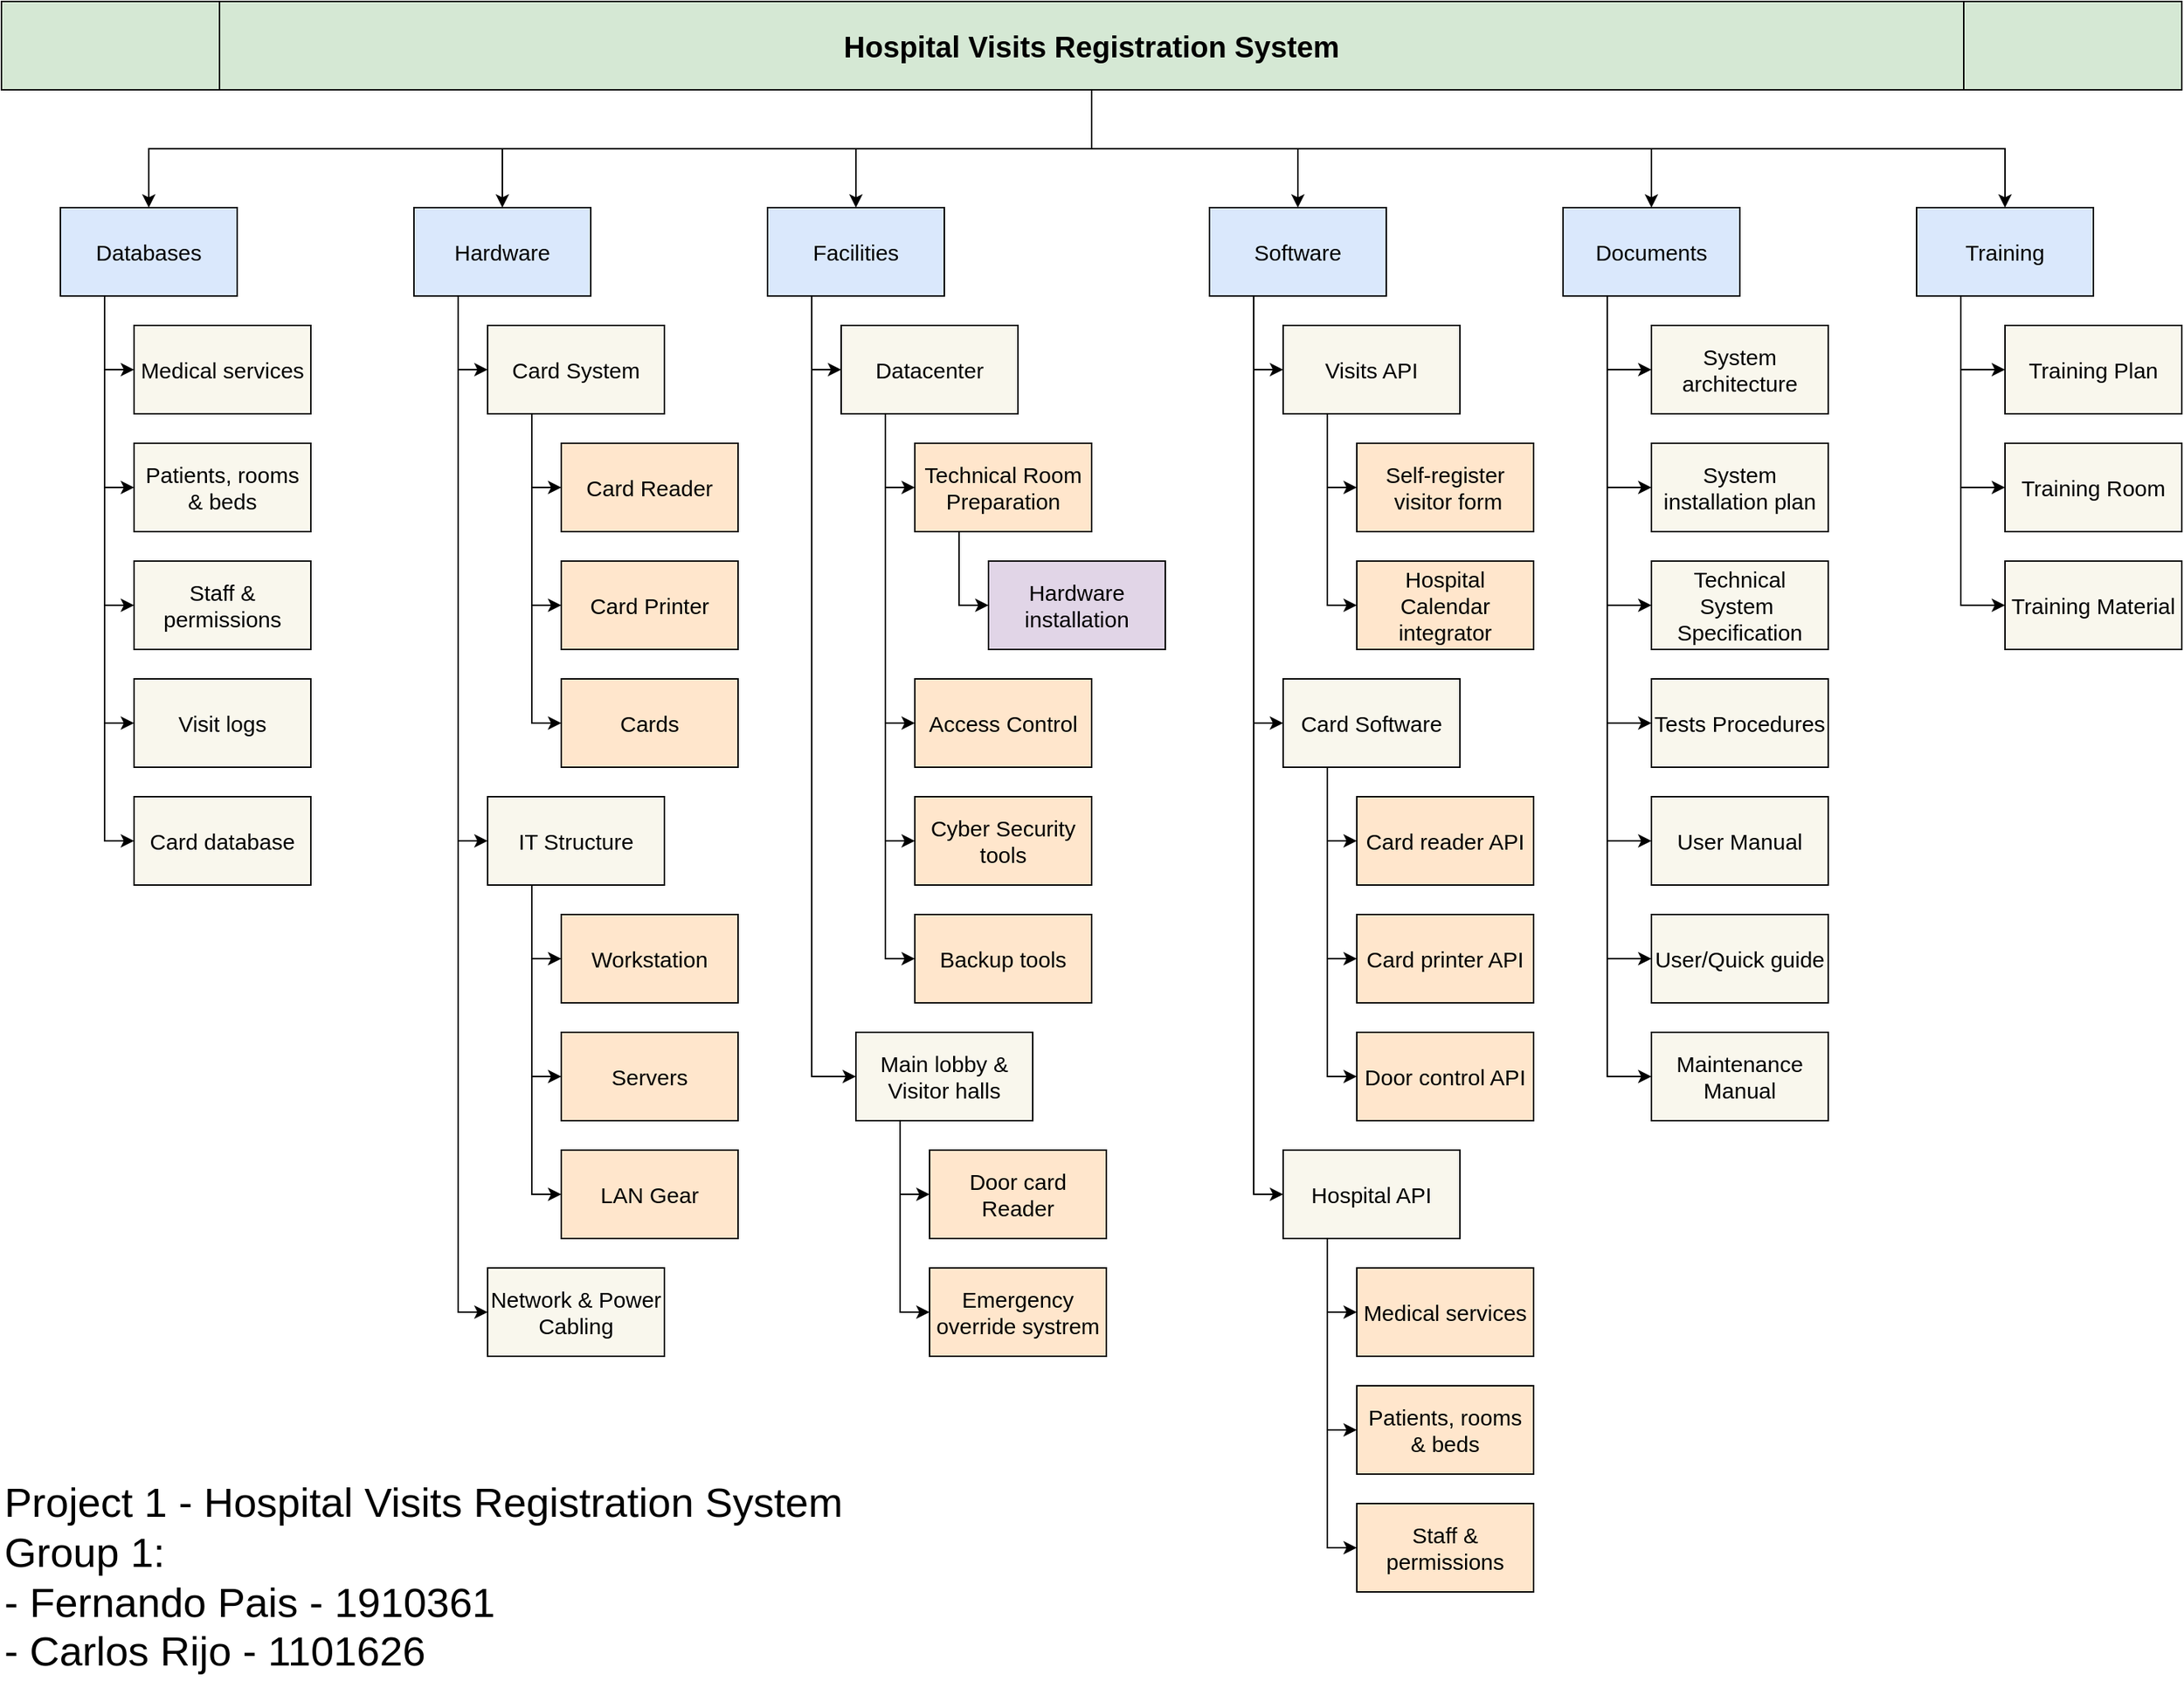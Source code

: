 <mxfile version="21.1.4" type="device">
  <diagram name="Página-1" id="KYIheEoC8tRnuUl6H3Pk">
    <mxGraphModel dx="2195" dy="1069" grid="1" gridSize="10" guides="1" tooltips="1" connect="1" arrows="1" fold="1" page="1" pageScale="1" pageWidth="1654" pageHeight="1169" math="0" shadow="0">
      <root>
        <mxCell id="0" />
        <mxCell id="1" parent="0" />
        <mxCell id="t5-hV-VTmuxuqYwfx8Ca-10" style="edgeStyle=orthogonalEdgeStyle;rounded=0;orthogonalLoop=1;jettySize=auto;html=1;exitX=0.5;exitY=1;exitDx=0;exitDy=0;strokeColor=#000000;" edge="1" parent="1" source="t5-hV-VTmuxuqYwfx8Ca-1" target="t5-hV-VTmuxuqYwfx8Ca-2">
          <mxGeometry relative="1" as="geometry" />
        </mxCell>
        <mxCell id="t5-hV-VTmuxuqYwfx8Ca-11" style="edgeStyle=orthogonalEdgeStyle;rounded=0;orthogonalLoop=1;jettySize=auto;html=1;exitX=0.5;exitY=1;exitDx=0;exitDy=0;entryX=0.5;entryY=0;entryDx=0;entryDy=0;strokeColor=#000000;" edge="1" parent="1" source="t5-hV-VTmuxuqYwfx8Ca-1" target="t5-hV-VTmuxuqYwfx8Ca-3">
          <mxGeometry relative="1" as="geometry" />
        </mxCell>
        <mxCell id="t5-hV-VTmuxuqYwfx8Ca-12" style="edgeStyle=orthogonalEdgeStyle;rounded=0;orthogonalLoop=1;jettySize=auto;html=1;exitX=0.5;exitY=1;exitDx=0;exitDy=0;entryX=0.5;entryY=0;entryDx=0;entryDy=0;strokeColor=#000000;" edge="1" parent="1" source="t5-hV-VTmuxuqYwfx8Ca-1" target="t5-hV-VTmuxuqYwfx8Ca-4">
          <mxGeometry relative="1" as="geometry" />
        </mxCell>
        <mxCell id="t5-hV-VTmuxuqYwfx8Ca-13" style="edgeStyle=orthogonalEdgeStyle;rounded=0;orthogonalLoop=1;jettySize=auto;html=1;exitX=0.5;exitY=1;exitDx=0;exitDy=0;entryX=0.5;entryY=0;entryDx=0;entryDy=0;strokeColor=#000000;" edge="1" parent="1" source="t5-hV-VTmuxuqYwfx8Ca-1" target="t5-hV-VTmuxuqYwfx8Ca-5">
          <mxGeometry relative="1" as="geometry" />
        </mxCell>
        <mxCell id="t5-hV-VTmuxuqYwfx8Ca-14" style="edgeStyle=orthogonalEdgeStyle;rounded=0;orthogonalLoop=1;jettySize=auto;html=1;exitX=0.5;exitY=1;exitDx=0;exitDy=0;entryX=0.5;entryY=0;entryDx=0;entryDy=0;strokeColor=#000000;" edge="1" parent="1" source="t5-hV-VTmuxuqYwfx8Ca-1" target="t5-hV-VTmuxuqYwfx8Ca-6">
          <mxGeometry relative="1" as="geometry" />
        </mxCell>
        <mxCell id="t5-hV-VTmuxuqYwfx8Ca-107" style="edgeStyle=orthogonalEdgeStyle;rounded=0;orthogonalLoop=1;jettySize=auto;html=1;exitX=0.5;exitY=1;exitDx=0;exitDy=0;entryX=0.5;entryY=0;entryDx=0;entryDy=0;strokeColor=#000000;" edge="1" parent="1" source="t5-hV-VTmuxuqYwfx8Ca-1" target="t5-hV-VTmuxuqYwfx8Ca-98">
          <mxGeometry relative="1" as="geometry" />
        </mxCell>
        <mxCell id="t5-hV-VTmuxuqYwfx8Ca-1" value="Hospital Visits Registration System" style="shape=process;whiteSpace=wrap;html=1;backgroundOutline=1;fontSize=20;fillColor=#d5e8d4;strokeColor=#000000;fontStyle=1" vertex="1" parent="1">
          <mxGeometry y="20" width="1480" height="60" as="geometry" />
        </mxCell>
        <mxCell id="t5-hV-VTmuxuqYwfx8Ca-20" value="" style="edgeStyle=orthogonalEdgeStyle;rounded=0;orthogonalLoop=1;jettySize=auto;html=1;entryX=0;entryY=0.5;entryDx=0;entryDy=0;exitX=0.25;exitY=1;exitDx=0;exitDy=0;strokeColor=#000000;fontSize=15;" edge="1" parent="1" source="t5-hV-VTmuxuqYwfx8Ca-2" target="t5-hV-VTmuxuqYwfx8Ca-19">
          <mxGeometry relative="1" as="geometry" />
        </mxCell>
        <mxCell id="t5-hV-VTmuxuqYwfx8Ca-22" style="edgeStyle=orthogonalEdgeStyle;rounded=0;orthogonalLoop=1;jettySize=auto;html=1;exitX=0.25;exitY=1;exitDx=0;exitDy=0;entryX=0;entryY=0.5;entryDx=0;entryDy=0;strokeColor=#000000;fontSize=15;" edge="1" parent="1" source="t5-hV-VTmuxuqYwfx8Ca-2" target="t5-hV-VTmuxuqYwfx8Ca-21">
          <mxGeometry relative="1" as="geometry" />
        </mxCell>
        <mxCell id="t5-hV-VTmuxuqYwfx8Ca-51" style="edgeStyle=orthogonalEdgeStyle;rounded=0;orthogonalLoop=1;jettySize=auto;html=1;exitX=0.25;exitY=1;exitDx=0;exitDy=0;entryX=0;entryY=0.5;entryDx=0;entryDy=0;strokeColor=#000000;fontSize=15;" edge="1" parent="1" source="t5-hV-VTmuxuqYwfx8Ca-2" target="t5-hV-VTmuxuqYwfx8Ca-49">
          <mxGeometry relative="1" as="geometry" />
        </mxCell>
        <mxCell id="t5-hV-VTmuxuqYwfx8Ca-52" style="edgeStyle=orthogonalEdgeStyle;rounded=0;orthogonalLoop=1;jettySize=auto;html=1;exitX=0.25;exitY=1;exitDx=0;exitDy=0;entryX=0;entryY=0.5;entryDx=0;entryDy=0;strokeColor=#000000;fontSize=15;" edge="1" parent="1" source="t5-hV-VTmuxuqYwfx8Ca-2" target="t5-hV-VTmuxuqYwfx8Ca-50">
          <mxGeometry relative="1" as="geometry" />
        </mxCell>
        <mxCell id="t5-hV-VTmuxuqYwfx8Ca-58" style="edgeStyle=orthogonalEdgeStyle;rounded=0;orthogonalLoop=1;jettySize=auto;html=1;exitX=0.25;exitY=1;exitDx=0;exitDy=0;entryX=0;entryY=0.5;entryDx=0;entryDy=0;strokeColor=#000000;fontSize=15;" edge="1" parent="1" source="t5-hV-VTmuxuqYwfx8Ca-2" target="t5-hV-VTmuxuqYwfx8Ca-57">
          <mxGeometry relative="1" as="geometry" />
        </mxCell>
        <mxCell id="t5-hV-VTmuxuqYwfx8Ca-2" value="Databases" style="rounded=0;whiteSpace=wrap;html=1;fillColor=#dae8fc;strokeColor=#000000;fontSize=15;" vertex="1" parent="1">
          <mxGeometry x="40" y="160" width="120" height="60" as="geometry" />
        </mxCell>
        <mxCell id="t5-hV-VTmuxuqYwfx8Ca-29" style="edgeStyle=orthogonalEdgeStyle;rounded=0;orthogonalLoop=1;jettySize=auto;html=1;exitX=0.25;exitY=1;exitDx=0;exitDy=0;entryX=0;entryY=0.5;entryDx=0;entryDy=0;strokeColor=#000000;fontSize=15;" edge="1" parent="1" source="t5-hV-VTmuxuqYwfx8Ca-3" target="t5-hV-VTmuxuqYwfx8Ca-26">
          <mxGeometry relative="1" as="geometry" />
        </mxCell>
        <mxCell id="t5-hV-VTmuxuqYwfx8Ca-30" style="edgeStyle=orthogonalEdgeStyle;rounded=0;orthogonalLoop=1;jettySize=auto;html=1;exitX=0.25;exitY=1;exitDx=0;exitDy=0;entryX=0;entryY=0.5;entryDx=0;entryDy=0;strokeColor=#000000;fontSize=15;" edge="1" parent="1" source="t5-hV-VTmuxuqYwfx8Ca-3" target="t5-hV-VTmuxuqYwfx8Ca-27">
          <mxGeometry relative="1" as="geometry" />
        </mxCell>
        <mxCell id="t5-hV-VTmuxuqYwfx8Ca-45" style="edgeStyle=orthogonalEdgeStyle;rounded=0;orthogonalLoop=1;jettySize=auto;html=1;exitX=0.25;exitY=1;exitDx=0;exitDy=0;entryX=0;entryY=0.5;entryDx=0;entryDy=0;strokeColor=#000000;fontSize=15;" edge="1" parent="1" source="t5-hV-VTmuxuqYwfx8Ca-3" target="t5-hV-VTmuxuqYwfx8Ca-44">
          <mxGeometry relative="1" as="geometry" />
        </mxCell>
        <mxCell id="t5-hV-VTmuxuqYwfx8Ca-3" value="Hardware" style="rounded=0;whiteSpace=wrap;html=1;fillColor=#dae8fc;strokeColor=#000000;fontSize=15;" vertex="1" parent="1">
          <mxGeometry x="280" y="160" width="120" height="60" as="geometry" />
        </mxCell>
        <mxCell id="t5-hV-VTmuxuqYwfx8Ca-112" style="edgeStyle=orthogonalEdgeStyle;rounded=0;orthogonalLoop=1;jettySize=auto;html=1;exitX=0.25;exitY=1;exitDx=0;exitDy=0;entryX=0;entryY=0.5;entryDx=0;entryDy=0;strokeColor=#000000;fontSize=15;" edge="1" parent="1" source="t5-hV-VTmuxuqYwfx8Ca-4" target="t5-hV-VTmuxuqYwfx8Ca-108">
          <mxGeometry relative="1" as="geometry" />
        </mxCell>
        <mxCell id="t5-hV-VTmuxuqYwfx8Ca-4" value="Software" style="rounded=0;whiteSpace=wrap;html=1;fillColor=#dae8fc;strokeColor=#000000;fontSize=15;" vertex="1" parent="1">
          <mxGeometry x="820" y="160" width="120" height="60" as="geometry" />
        </mxCell>
        <mxCell id="t5-hV-VTmuxuqYwfx8Ca-63" style="edgeStyle=orthogonalEdgeStyle;rounded=0;orthogonalLoop=1;jettySize=auto;html=1;exitX=0.25;exitY=1;exitDx=0;exitDy=0;entryX=0;entryY=0.5;entryDx=0;entryDy=0;strokeColor=#000000;fontSize=15;" edge="1" parent="1" source="t5-hV-VTmuxuqYwfx8Ca-5" target="t5-hV-VTmuxuqYwfx8Ca-61">
          <mxGeometry relative="1" as="geometry" />
        </mxCell>
        <mxCell id="t5-hV-VTmuxuqYwfx8Ca-67" style="edgeStyle=orthogonalEdgeStyle;rounded=0;orthogonalLoop=1;jettySize=auto;html=1;exitX=0.25;exitY=1;exitDx=0;exitDy=0;entryX=0;entryY=0.5;entryDx=0;entryDy=0;strokeColor=#000000;fontSize=15;" edge="1" parent="1" source="t5-hV-VTmuxuqYwfx8Ca-5" target="t5-hV-VTmuxuqYwfx8Ca-66">
          <mxGeometry relative="1" as="geometry" />
        </mxCell>
        <mxCell id="t5-hV-VTmuxuqYwfx8Ca-71" style="edgeStyle=orthogonalEdgeStyle;rounded=0;orthogonalLoop=1;jettySize=auto;html=1;exitX=0.25;exitY=1;exitDx=0;exitDy=0;entryX=0;entryY=0.5;entryDx=0;entryDy=0;strokeColor=#000000;fontSize=15;" edge="1" parent="1" source="t5-hV-VTmuxuqYwfx8Ca-5" target="t5-hV-VTmuxuqYwfx8Ca-68">
          <mxGeometry relative="1" as="geometry" />
        </mxCell>
        <mxCell id="t5-hV-VTmuxuqYwfx8Ca-72" style="edgeStyle=orthogonalEdgeStyle;rounded=0;orthogonalLoop=1;jettySize=auto;html=1;exitX=0.25;exitY=1;exitDx=0;exitDy=0;entryX=0;entryY=0.5;entryDx=0;entryDy=0;strokeColor=#000000;fontSize=15;" edge="1" parent="1" source="t5-hV-VTmuxuqYwfx8Ca-5" target="t5-hV-VTmuxuqYwfx8Ca-69">
          <mxGeometry relative="1" as="geometry" />
        </mxCell>
        <mxCell id="t5-hV-VTmuxuqYwfx8Ca-73" style="edgeStyle=orthogonalEdgeStyle;rounded=0;orthogonalLoop=1;jettySize=auto;html=1;exitX=0.25;exitY=1;exitDx=0;exitDy=0;entryX=0;entryY=0.5;entryDx=0;entryDy=0;strokeColor=#000000;fontSize=15;" edge="1" parent="1" source="t5-hV-VTmuxuqYwfx8Ca-5" target="t5-hV-VTmuxuqYwfx8Ca-70">
          <mxGeometry relative="1" as="geometry" />
        </mxCell>
        <mxCell id="t5-hV-VTmuxuqYwfx8Ca-76" style="edgeStyle=orthogonalEdgeStyle;rounded=0;orthogonalLoop=1;jettySize=auto;html=1;exitX=0.25;exitY=1;exitDx=0;exitDy=0;entryX=0;entryY=0.5;entryDx=0;entryDy=0;strokeColor=#000000;fontSize=15;" edge="1" parent="1" source="t5-hV-VTmuxuqYwfx8Ca-5" target="t5-hV-VTmuxuqYwfx8Ca-74">
          <mxGeometry relative="1" as="geometry" />
        </mxCell>
        <mxCell id="t5-hV-VTmuxuqYwfx8Ca-86" style="edgeStyle=orthogonalEdgeStyle;rounded=0;orthogonalLoop=1;jettySize=auto;html=1;exitX=0.25;exitY=1;exitDx=0;exitDy=0;entryX=0;entryY=0.5;entryDx=0;entryDy=0;strokeColor=#000000;fontSize=15;" edge="1" parent="1" source="t5-hV-VTmuxuqYwfx8Ca-5" target="t5-hV-VTmuxuqYwfx8Ca-85">
          <mxGeometry relative="1" as="geometry" />
        </mxCell>
        <mxCell id="t5-hV-VTmuxuqYwfx8Ca-5" value="Documents" style="rounded=0;whiteSpace=wrap;html=1;fillColor=#dae8fc;strokeColor=#000000;fontSize=15;" vertex="1" parent="1">
          <mxGeometry x="1060" y="160" width="120" height="60" as="geometry" />
        </mxCell>
        <mxCell id="t5-hV-VTmuxuqYwfx8Ca-83" style="edgeStyle=orthogonalEdgeStyle;rounded=0;orthogonalLoop=1;jettySize=auto;html=1;exitX=0.25;exitY=1;exitDx=0;exitDy=0;entryX=0;entryY=0.5;entryDx=0;entryDy=0;strokeColor=#000000;fontSize=15;" edge="1" parent="1" source="t5-hV-VTmuxuqYwfx8Ca-6" target="t5-hV-VTmuxuqYwfx8Ca-77">
          <mxGeometry relative="1" as="geometry" />
        </mxCell>
        <mxCell id="t5-hV-VTmuxuqYwfx8Ca-117" style="edgeStyle=orthogonalEdgeStyle;rounded=0;orthogonalLoop=1;jettySize=auto;html=1;exitX=0.25;exitY=1;exitDx=0;exitDy=0;entryX=0;entryY=0.5;entryDx=0;entryDy=0;strokeColor=#000000;fontSize=15;" edge="1" parent="1" source="t5-hV-VTmuxuqYwfx8Ca-6" target="t5-hV-VTmuxuqYwfx8Ca-116">
          <mxGeometry relative="1" as="geometry" />
        </mxCell>
        <mxCell id="t5-hV-VTmuxuqYwfx8Ca-119" style="edgeStyle=orthogonalEdgeStyle;rounded=0;orthogonalLoop=1;jettySize=auto;html=1;exitX=0.25;exitY=1;exitDx=0;exitDy=0;entryX=0;entryY=0.5;entryDx=0;entryDy=0;strokeColor=#000000;fontSize=15;" edge="1" parent="1" source="t5-hV-VTmuxuqYwfx8Ca-6" target="t5-hV-VTmuxuqYwfx8Ca-118">
          <mxGeometry relative="1" as="geometry" />
        </mxCell>
        <mxCell id="t5-hV-VTmuxuqYwfx8Ca-6" value="Training" style="rounded=0;whiteSpace=wrap;html=1;fillColor=#dae8fc;strokeColor=#000000;fontSize=15;" vertex="1" parent="1">
          <mxGeometry x="1300" y="160" width="120" height="60" as="geometry" />
        </mxCell>
        <mxCell id="t5-hV-VTmuxuqYwfx8Ca-19" value="Medical services" style="whiteSpace=wrap;html=1;rounded=0;fillColor=#f9f7ed;strokeColor=#000000;fontSize=15;" vertex="1" parent="1">
          <mxGeometry x="90" y="240" width="120" height="60" as="geometry" />
        </mxCell>
        <mxCell id="t5-hV-VTmuxuqYwfx8Ca-21" value="Patients, rooms &amp;amp; beds" style="whiteSpace=wrap;html=1;rounded=0;fillColor=#f9f7ed;strokeColor=#000000;fontSize=15;" vertex="1" parent="1">
          <mxGeometry x="90" y="320" width="120" height="60" as="geometry" />
        </mxCell>
        <mxCell id="t5-hV-VTmuxuqYwfx8Ca-25" value="" style="edgeStyle=orthogonalEdgeStyle;rounded=0;orthogonalLoop=1;jettySize=auto;html=1;entryX=0;entryY=0.5;entryDx=0;entryDy=0;exitX=0.25;exitY=1;exitDx=0;exitDy=0;strokeColor=#000000;fontSize=15;" edge="1" parent="1" source="t5-hV-VTmuxuqYwfx8Ca-26" target="t5-hV-VTmuxuqYwfx8Ca-28">
          <mxGeometry relative="1" as="geometry">
            <mxPoint x="380" y="350" as="targetPoint" />
          </mxGeometry>
        </mxCell>
        <mxCell id="t5-hV-VTmuxuqYwfx8Ca-38" style="edgeStyle=orthogonalEdgeStyle;rounded=0;orthogonalLoop=1;jettySize=auto;html=1;exitX=0.25;exitY=1;exitDx=0;exitDy=0;entryX=0;entryY=0.5;entryDx=0;entryDy=0;strokeColor=#000000;fontSize=15;" edge="1" parent="1" source="t5-hV-VTmuxuqYwfx8Ca-26" target="t5-hV-VTmuxuqYwfx8Ca-37">
          <mxGeometry relative="1" as="geometry" />
        </mxCell>
        <mxCell id="t5-hV-VTmuxuqYwfx8Ca-40" style="edgeStyle=orthogonalEdgeStyle;rounded=0;orthogonalLoop=1;jettySize=auto;html=1;exitX=0.25;exitY=1;exitDx=0;exitDy=0;entryX=0;entryY=0.5;entryDx=0;entryDy=0;strokeColor=#000000;fontSize=15;" edge="1" parent="1" source="t5-hV-VTmuxuqYwfx8Ca-26" target="t5-hV-VTmuxuqYwfx8Ca-39">
          <mxGeometry relative="1" as="geometry" />
        </mxCell>
        <mxCell id="t5-hV-VTmuxuqYwfx8Ca-26" value="Card System" style="whiteSpace=wrap;html=1;rounded=0;fillColor=#f9f7ed;strokeColor=#000000;fontSize=15;" vertex="1" parent="1">
          <mxGeometry x="330" y="240" width="120" height="60" as="geometry" />
        </mxCell>
        <mxCell id="t5-hV-VTmuxuqYwfx8Ca-46" style="edgeStyle=orthogonalEdgeStyle;rounded=0;orthogonalLoop=1;jettySize=auto;html=1;exitX=0.25;exitY=1;exitDx=0;exitDy=0;entryX=0;entryY=0.5;entryDx=0;entryDy=0;strokeColor=#000000;fontSize=15;" edge="1" parent="1" source="t5-hV-VTmuxuqYwfx8Ca-27" target="t5-hV-VTmuxuqYwfx8Ca-41">
          <mxGeometry relative="1" as="geometry" />
        </mxCell>
        <mxCell id="t5-hV-VTmuxuqYwfx8Ca-47" style="edgeStyle=orthogonalEdgeStyle;rounded=0;orthogonalLoop=1;jettySize=auto;html=1;exitX=0.25;exitY=1;exitDx=0;exitDy=0;entryX=0;entryY=0.5;entryDx=0;entryDy=0;strokeColor=#000000;fontSize=15;" edge="1" parent="1" source="t5-hV-VTmuxuqYwfx8Ca-27" target="t5-hV-VTmuxuqYwfx8Ca-42">
          <mxGeometry relative="1" as="geometry" />
        </mxCell>
        <mxCell id="t5-hV-VTmuxuqYwfx8Ca-48" style="edgeStyle=orthogonalEdgeStyle;rounded=0;orthogonalLoop=1;jettySize=auto;html=1;exitX=0.25;exitY=1;exitDx=0;exitDy=0;entryX=0;entryY=0.5;entryDx=0;entryDy=0;strokeColor=#000000;fontSize=15;" edge="1" parent="1" source="t5-hV-VTmuxuqYwfx8Ca-27" target="t5-hV-VTmuxuqYwfx8Ca-43">
          <mxGeometry relative="1" as="geometry" />
        </mxCell>
        <mxCell id="t5-hV-VTmuxuqYwfx8Ca-27" value="IT Structure" style="whiteSpace=wrap;html=1;rounded=0;fillColor=#f9f7ed;strokeColor=#000000;fontSize=15;" vertex="1" parent="1">
          <mxGeometry x="330" y="560" width="120" height="60" as="geometry" />
        </mxCell>
        <mxCell id="t5-hV-VTmuxuqYwfx8Ca-28" value="Card Reader" style="whiteSpace=wrap;html=1;rounded=0;fillColor=#ffe6cc;strokeColor=#000000;fontSize=15;" vertex="1" parent="1">
          <mxGeometry x="380" y="320" width="120" height="60" as="geometry" />
        </mxCell>
        <mxCell id="t5-hV-VTmuxuqYwfx8Ca-31" style="edgeStyle=orthogonalEdgeStyle;rounded=0;orthogonalLoop=1;jettySize=auto;html=1;exitX=0.25;exitY=1;exitDx=0;exitDy=0;entryX=0;entryY=0.5;entryDx=0;entryDy=0;strokeColor=#000000;fontSize=15;" edge="1" parent="1" target="t5-hV-VTmuxuqYwfx8Ca-34" source="t5-hV-VTmuxuqYwfx8Ca-4">
          <mxGeometry relative="1" as="geometry">
            <mxPoint x="860" y="220" as="sourcePoint" />
          </mxGeometry>
        </mxCell>
        <mxCell id="t5-hV-VTmuxuqYwfx8Ca-32" style="edgeStyle=orthogonalEdgeStyle;rounded=0;orthogonalLoop=1;jettySize=auto;html=1;exitX=0.25;exitY=1;exitDx=0;exitDy=0;entryX=0;entryY=0.5;entryDx=0;entryDy=0;strokeColor=#000000;fontSize=15;" edge="1" parent="1" target="t5-hV-VTmuxuqYwfx8Ca-35" source="t5-hV-VTmuxuqYwfx8Ca-4">
          <mxGeometry relative="1" as="geometry">
            <mxPoint x="860" y="220" as="sourcePoint" />
          </mxGeometry>
        </mxCell>
        <mxCell id="t5-hV-VTmuxuqYwfx8Ca-33" value="" style="edgeStyle=orthogonalEdgeStyle;rounded=0;orthogonalLoop=1;jettySize=auto;html=1;entryX=0;entryY=0.5;entryDx=0;entryDy=0;exitX=0.25;exitY=1;exitDx=0;exitDy=0;strokeColor=#000000;fontSize=15;" edge="1" parent="1" source="t5-hV-VTmuxuqYwfx8Ca-34" target="t5-hV-VTmuxuqYwfx8Ca-36">
          <mxGeometry relative="1" as="geometry" />
        </mxCell>
        <mxCell id="t5-hV-VTmuxuqYwfx8Ca-88" style="edgeStyle=orthogonalEdgeStyle;rounded=0;orthogonalLoop=1;jettySize=auto;html=1;exitX=0.25;exitY=1;exitDx=0;exitDy=0;entryX=0;entryY=0.5;entryDx=0;entryDy=0;strokeColor=#000000;fontSize=15;" edge="1" parent="1" source="t5-hV-VTmuxuqYwfx8Ca-34" target="t5-hV-VTmuxuqYwfx8Ca-87">
          <mxGeometry relative="1" as="geometry" />
        </mxCell>
        <mxCell id="t5-hV-VTmuxuqYwfx8Ca-34" value="Visits API" style="whiteSpace=wrap;html=1;rounded=0;fillColor=#f9f7ed;strokeColor=#000000;fontSize=15;" vertex="1" parent="1">
          <mxGeometry x="870" y="240" width="120" height="60" as="geometry" />
        </mxCell>
        <mxCell id="t5-hV-VTmuxuqYwfx8Ca-55" style="edgeStyle=orthogonalEdgeStyle;rounded=0;orthogonalLoop=1;jettySize=auto;html=1;exitX=0.25;exitY=1;exitDx=0;exitDy=0;entryX=0;entryY=0.5;entryDx=0;entryDy=0;strokeColor=#000000;fontSize=15;" edge="1" parent="1" source="t5-hV-VTmuxuqYwfx8Ca-35" target="t5-hV-VTmuxuqYwfx8Ca-53">
          <mxGeometry relative="1" as="geometry" />
        </mxCell>
        <mxCell id="t5-hV-VTmuxuqYwfx8Ca-56" style="edgeStyle=orthogonalEdgeStyle;rounded=0;orthogonalLoop=1;jettySize=auto;html=1;exitX=0.25;exitY=1;exitDx=0;exitDy=0;entryX=0;entryY=0.5;entryDx=0;entryDy=0;strokeColor=#000000;fontSize=15;" edge="1" parent="1" source="t5-hV-VTmuxuqYwfx8Ca-35" target="t5-hV-VTmuxuqYwfx8Ca-54">
          <mxGeometry relative="1" as="geometry" />
        </mxCell>
        <mxCell id="t5-hV-VTmuxuqYwfx8Ca-60" style="edgeStyle=orthogonalEdgeStyle;rounded=0;orthogonalLoop=1;jettySize=auto;html=1;exitX=0.25;exitY=1;exitDx=0;exitDy=0;entryX=0;entryY=0.5;entryDx=0;entryDy=0;strokeColor=#000000;fontSize=15;" edge="1" parent="1" source="t5-hV-VTmuxuqYwfx8Ca-35" target="t5-hV-VTmuxuqYwfx8Ca-59">
          <mxGeometry relative="1" as="geometry" />
        </mxCell>
        <mxCell id="t5-hV-VTmuxuqYwfx8Ca-35" value="Card Software" style="whiteSpace=wrap;html=1;rounded=0;fillColor=#f9f7ed;strokeColor=#000000;fontSize=15;" vertex="1" parent="1">
          <mxGeometry x="870" y="480" width="120" height="60" as="geometry" />
        </mxCell>
        <mxCell id="t5-hV-VTmuxuqYwfx8Ca-36" value="Self-register&lt;br style=&quot;font-size: 15px;&quot;&gt;&amp;nbsp;visitor form" style="whiteSpace=wrap;html=1;rounded=0;fillColor=#ffe6cc;strokeColor=#000000;fontSize=15;" vertex="1" parent="1">
          <mxGeometry x="920" y="320" width="120" height="60" as="geometry" />
        </mxCell>
        <mxCell id="t5-hV-VTmuxuqYwfx8Ca-37" value="Card Printer" style="whiteSpace=wrap;html=1;rounded=0;fillColor=#ffe6cc;strokeColor=#000000;fontSize=15;" vertex="1" parent="1">
          <mxGeometry x="380" y="400" width="120" height="60" as="geometry" />
        </mxCell>
        <mxCell id="t5-hV-VTmuxuqYwfx8Ca-39" value="Cards" style="whiteSpace=wrap;html=1;rounded=0;fillColor=#ffe6cc;strokeColor=#000000;fontSize=15;" vertex="1" parent="1">
          <mxGeometry x="380" y="480" width="120" height="60" as="geometry" />
        </mxCell>
        <mxCell id="t5-hV-VTmuxuqYwfx8Ca-41" value="Workstation" style="whiteSpace=wrap;html=1;rounded=0;fillColor=#ffe6cc;strokeColor=#000000;fontSize=15;" vertex="1" parent="1">
          <mxGeometry x="380" y="640" width="120" height="60" as="geometry" />
        </mxCell>
        <mxCell id="t5-hV-VTmuxuqYwfx8Ca-42" value="Servers" style="whiteSpace=wrap;html=1;rounded=0;fillColor=#ffe6cc;strokeColor=#000000;fontSize=15;" vertex="1" parent="1">
          <mxGeometry x="380" y="720" width="120" height="60" as="geometry" />
        </mxCell>
        <mxCell id="t5-hV-VTmuxuqYwfx8Ca-43" value="LAN Gear" style="whiteSpace=wrap;html=1;rounded=0;fillColor=#ffe6cc;strokeColor=#000000;fontSize=15;" vertex="1" parent="1">
          <mxGeometry x="380" y="800" width="120" height="60" as="geometry" />
        </mxCell>
        <mxCell id="t5-hV-VTmuxuqYwfx8Ca-44" value="Network &amp;amp; Power&lt;br style=&quot;font-size: 15px;&quot;&gt;Cabling" style="whiteSpace=wrap;html=1;rounded=0;fillColor=#f9f7ed;strokeColor=#000000;fontSize=15;" vertex="1" parent="1">
          <mxGeometry x="330" y="880" width="120" height="60" as="geometry" />
        </mxCell>
        <mxCell id="t5-hV-VTmuxuqYwfx8Ca-49" value="Staff &amp;amp; permissions" style="whiteSpace=wrap;html=1;rounded=0;fillColor=#f9f7ed;strokeColor=#000000;fontSize=15;" vertex="1" parent="1">
          <mxGeometry x="90" y="400" width="120" height="60" as="geometry" />
        </mxCell>
        <mxCell id="t5-hV-VTmuxuqYwfx8Ca-50" value="Visit logs" style="whiteSpace=wrap;html=1;rounded=0;fillColor=#f9f7ed;strokeColor=#000000;fontSize=15;" vertex="1" parent="1">
          <mxGeometry x="90" y="480" width="120" height="60" as="geometry" />
        </mxCell>
        <mxCell id="t5-hV-VTmuxuqYwfx8Ca-53" value="Card reader API" style="whiteSpace=wrap;html=1;rounded=0;fillColor=#ffe6cc;strokeColor=#000000;fontSize=15;" vertex="1" parent="1">
          <mxGeometry x="920" y="560" width="120" height="60" as="geometry" />
        </mxCell>
        <mxCell id="t5-hV-VTmuxuqYwfx8Ca-54" value="Card printer API" style="whiteSpace=wrap;html=1;rounded=0;fillColor=#ffe6cc;strokeColor=#000000;fontSize=15;" vertex="1" parent="1">
          <mxGeometry x="920" y="640" width="120" height="60" as="geometry" />
        </mxCell>
        <mxCell id="t5-hV-VTmuxuqYwfx8Ca-57" value="Card database" style="whiteSpace=wrap;html=1;rounded=0;fillColor=#f9f7ed;strokeColor=#000000;fontSize=15;" vertex="1" parent="1">
          <mxGeometry x="90" y="560" width="120" height="60" as="geometry" />
        </mxCell>
        <mxCell id="t5-hV-VTmuxuqYwfx8Ca-59" value="Door control API" style="whiteSpace=wrap;html=1;rounded=0;fillColor=#ffe6cc;strokeColor=#000000;fontSize=15;" vertex="1" parent="1">
          <mxGeometry x="920" y="720" width="120" height="60" as="geometry" />
        </mxCell>
        <mxCell id="t5-hV-VTmuxuqYwfx8Ca-61" value="System installation plan" style="whiteSpace=wrap;html=1;rounded=0;fillColor=#f9f7ed;strokeColor=#000000;fontSize=15;" vertex="1" parent="1">
          <mxGeometry x="1120" y="320" width="120" height="60" as="geometry" />
        </mxCell>
        <mxCell id="t5-hV-VTmuxuqYwfx8Ca-66" value="Technical System&amp;nbsp; Specification" style="whiteSpace=wrap;html=1;rounded=0;fillColor=#f9f7ed;strokeColor=#000000;fontSize=15;" vertex="1" parent="1">
          <mxGeometry x="1120" y="400" width="120" height="60" as="geometry" />
        </mxCell>
        <mxCell id="t5-hV-VTmuxuqYwfx8Ca-68" value="User/Quick guide" style="whiteSpace=wrap;html=1;rounded=0;fillColor=#f9f7ed;strokeColor=#000000;fontSize=15;" vertex="1" parent="1">
          <mxGeometry x="1120" y="640" width="120" height="60" as="geometry" />
        </mxCell>
        <mxCell id="t5-hV-VTmuxuqYwfx8Ca-69" value="User Manual" style="whiteSpace=wrap;html=1;rounded=0;fillColor=#f9f7ed;strokeColor=#000000;fontSize=15;" vertex="1" parent="1">
          <mxGeometry x="1120" y="560" width="120" height="60" as="geometry" />
        </mxCell>
        <mxCell id="t5-hV-VTmuxuqYwfx8Ca-70" value="Maintenance Manual" style="whiteSpace=wrap;html=1;rounded=0;fillColor=#f9f7ed;strokeColor=#000000;fontSize=15;" vertex="1" parent="1">
          <mxGeometry x="1120" y="720" width="120" height="60" as="geometry" />
        </mxCell>
        <mxCell id="t5-hV-VTmuxuqYwfx8Ca-74" value="Tests Procedures" style="whiteSpace=wrap;html=1;rounded=0;fillColor=#f9f7ed;strokeColor=#000000;fontSize=15;" vertex="1" parent="1">
          <mxGeometry x="1120" y="480" width="120" height="60" as="geometry" />
        </mxCell>
        <mxCell id="t5-hV-VTmuxuqYwfx8Ca-77" value="Training Plan" style="whiteSpace=wrap;html=1;rounded=0;fillColor=#f9f7ed;strokeColor=#000000;fontSize=15;" vertex="1" parent="1">
          <mxGeometry x="1360" y="240" width="120" height="60" as="geometry" />
        </mxCell>
        <mxCell id="t5-hV-VTmuxuqYwfx8Ca-85" value="System architecture" style="whiteSpace=wrap;html=1;rounded=0;fillColor=#f9f7ed;strokeColor=#000000;fontSize=15;" vertex="1" parent="1">
          <mxGeometry x="1120" y="240" width="120" height="60" as="geometry" />
        </mxCell>
        <mxCell id="t5-hV-VTmuxuqYwfx8Ca-87" value="Hospital Calendar integrator" style="whiteSpace=wrap;html=1;rounded=0;fillColor=#ffe6cc;strokeColor=#000000;fontSize=15;" vertex="1" parent="1">
          <mxGeometry x="920" y="400" width="120" height="60" as="geometry" />
        </mxCell>
        <mxCell id="t5-hV-VTmuxuqYwfx8Ca-127" style="edgeStyle=orthogonalEdgeStyle;rounded=0;orthogonalLoop=1;jettySize=auto;html=1;exitX=0.25;exitY=1;exitDx=0;exitDy=0;entryX=0;entryY=0.5;entryDx=0;entryDy=0;strokeColor=#000000;fontSize=15;" edge="1" parent="1" source="t5-hV-VTmuxuqYwfx8Ca-98" target="t5-hV-VTmuxuqYwfx8Ca-120">
          <mxGeometry relative="1" as="geometry" />
        </mxCell>
        <mxCell id="t5-hV-VTmuxuqYwfx8Ca-129" style="edgeStyle=orthogonalEdgeStyle;rounded=0;orthogonalLoop=1;jettySize=auto;html=1;exitX=0.25;exitY=1;exitDx=0;exitDy=0;entryX=0;entryY=0.5;entryDx=0;entryDy=0;strokeColor=#000000;fontSize=15;" edge="1" parent="1" source="t5-hV-VTmuxuqYwfx8Ca-98" target="t5-hV-VTmuxuqYwfx8Ca-128">
          <mxGeometry relative="1" as="geometry" />
        </mxCell>
        <mxCell id="t5-hV-VTmuxuqYwfx8Ca-98" value="Facilities" style="rounded=0;whiteSpace=wrap;html=1;fillColor=#dae8fc;strokeColor=#000000;fontSize=15;" vertex="1" parent="1">
          <mxGeometry x="520" y="160" width="120" height="60" as="geometry" />
        </mxCell>
        <mxCell id="t5-hV-VTmuxuqYwfx8Ca-113" style="edgeStyle=orthogonalEdgeStyle;rounded=0;orthogonalLoop=1;jettySize=auto;html=1;exitX=0.25;exitY=1;exitDx=0;exitDy=0;entryX=0;entryY=0.5;entryDx=0;entryDy=0;strokeColor=#000000;fontSize=15;" edge="1" parent="1" source="t5-hV-VTmuxuqYwfx8Ca-108" target="t5-hV-VTmuxuqYwfx8Ca-109">
          <mxGeometry relative="1" as="geometry" />
        </mxCell>
        <mxCell id="t5-hV-VTmuxuqYwfx8Ca-114" style="edgeStyle=orthogonalEdgeStyle;rounded=0;orthogonalLoop=1;jettySize=auto;html=1;exitX=0.25;exitY=1;exitDx=0;exitDy=0;entryX=0;entryY=0.5;entryDx=0;entryDy=0;strokeColor=#000000;fontSize=15;" edge="1" parent="1" source="t5-hV-VTmuxuqYwfx8Ca-108" target="t5-hV-VTmuxuqYwfx8Ca-110">
          <mxGeometry relative="1" as="geometry" />
        </mxCell>
        <mxCell id="t5-hV-VTmuxuqYwfx8Ca-115" style="edgeStyle=orthogonalEdgeStyle;rounded=0;orthogonalLoop=1;jettySize=auto;html=1;exitX=0.25;exitY=1;exitDx=0;exitDy=0;entryX=0;entryY=0.5;entryDx=0;entryDy=0;strokeColor=#000000;fontSize=15;" edge="1" parent="1" source="t5-hV-VTmuxuqYwfx8Ca-108" target="t5-hV-VTmuxuqYwfx8Ca-111">
          <mxGeometry relative="1" as="geometry" />
        </mxCell>
        <mxCell id="t5-hV-VTmuxuqYwfx8Ca-108" value="Hospital API" style="whiteSpace=wrap;html=1;rounded=0;fillColor=#f9f7ed;strokeColor=#000000;fontSize=15;" vertex="1" parent="1">
          <mxGeometry x="870" y="800" width="120" height="60" as="geometry" />
        </mxCell>
        <mxCell id="t5-hV-VTmuxuqYwfx8Ca-109" value="Medical services" style="whiteSpace=wrap;html=1;rounded=0;fillColor=#ffe6cc;strokeColor=#000000;fontSize=15;" vertex="1" parent="1">
          <mxGeometry x="920" y="880" width="120" height="60" as="geometry" />
        </mxCell>
        <mxCell id="t5-hV-VTmuxuqYwfx8Ca-110" value="Patients, rooms &amp;amp; beds" style="whiteSpace=wrap;html=1;rounded=0;fillColor=#ffe6cc;strokeColor=#000000;fontSize=15;" vertex="1" parent="1">
          <mxGeometry x="920" y="960" width="120" height="60" as="geometry" />
        </mxCell>
        <mxCell id="t5-hV-VTmuxuqYwfx8Ca-111" value="Staff &amp;amp; permissions" style="whiteSpace=wrap;html=1;rounded=0;fillColor=#ffe6cc;strokeColor=#000000;fontSize=15;" vertex="1" parent="1">
          <mxGeometry x="920" y="1040" width="120" height="60" as="geometry" />
        </mxCell>
        <mxCell id="t5-hV-VTmuxuqYwfx8Ca-116" value="Training Room" style="whiteSpace=wrap;html=1;rounded=0;fillColor=#f9f7ed;strokeColor=#000000;fontSize=15;" vertex="1" parent="1">
          <mxGeometry x="1360" y="320" width="120" height="60" as="geometry" />
        </mxCell>
        <mxCell id="t5-hV-VTmuxuqYwfx8Ca-118" value="Training Material" style="whiteSpace=wrap;html=1;rounded=0;fillColor=#f9f7ed;strokeColor=#000000;fontSize=15;" vertex="1" parent="1">
          <mxGeometry x="1360" y="400" width="120" height="60" as="geometry" />
        </mxCell>
        <mxCell id="t5-hV-VTmuxuqYwfx8Ca-135" style="edgeStyle=orthogonalEdgeStyle;rounded=0;orthogonalLoop=1;jettySize=auto;html=1;exitX=0.25;exitY=1;exitDx=0;exitDy=0;entryX=0;entryY=0.5;entryDx=0;entryDy=0;strokeColor=#000000;fontSize=15;" edge="1" parent="1" source="t5-hV-VTmuxuqYwfx8Ca-120" target="t5-hV-VTmuxuqYwfx8Ca-134">
          <mxGeometry relative="1" as="geometry" />
        </mxCell>
        <mxCell id="t5-hV-VTmuxuqYwfx8Ca-140" style="edgeStyle=orthogonalEdgeStyle;rounded=0;orthogonalLoop=1;jettySize=auto;html=1;exitX=0.25;exitY=1;exitDx=0;exitDy=0;entryX=0;entryY=0.5;entryDx=0;entryDy=0;strokeColor=#000000;fontSize=15;" edge="1" parent="1" source="t5-hV-VTmuxuqYwfx8Ca-120" target="t5-hV-VTmuxuqYwfx8Ca-132">
          <mxGeometry relative="1" as="geometry" />
        </mxCell>
        <mxCell id="t5-hV-VTmuxuqYwfx8Ca-141" style="edgeStyle=orthogonalEdgeStyle;rounded=0;orthogonalLoop=1;jettySize=auto;html=1;exitX=0.25;exitY=1;exitDx=0;exitDy=0;entryX=0;entryY=0.5;entryDx=0;entryDy=0;strokeColor=#000000;fontSize=15;" edge="1" parent="1" source="t5-hV-VTmuxuqYwfx8Ca-120" target="t5-hV-VTmuxuqYwfx8Ca-138">
          <mxGeometry relative="1" as="geometry" />
        </mxCell>
        <mxCell id="t5-hV-VTmuxuqYwfx8Ca-120" value="Datacenter" style="rounded=0;whiteSpace=wrap;html=1;fillColor=#f9f7ed;strokeColor=#000000;fontSize=15;" vertex="1" parent="1">
          <mxGeometry x="570" y="240" width="120" height="60" as="geometry" />
        </mxCell>
        <mxCell id="t5-hV-VTmuxuqYwfx8Ca-121" style="edgeStyle=orthogonalEdgeStyle;rounded=0;orthogonalLoop=1;jettySize=auto;html=1;exitX=0.25;exitY=1;exitDx=0;exitDy=0;entryX=0;entryY=0.5;entryDx=0;entryDy=0;strokeColor=#000000;fontSize=15;" edge="1" parent="1" source="t5-hV-VTmuxuqYwfx8Ca-120" target="t5-hV-VTmuxuqYwfx8Ca-124">
          <mxGeometry relative="1" as="geometry">
            <mxPoint x="610" y="300" as="sourcePoint" />
          </mxGeometry>
        </mxCell>
        <mxCell id="t5-hV-VTmuxuqYwfx8Ca-123" value="" style="edgeStyle=orthogonalEdgeStyle;rounded=0;orthogonalLoop=1;jettySize=auto;html=1;entryX=0;entryY=0.5;entryDx=0;entryDy=0;exitX=0.25;exitY=1;exitDx=0;exitDy=0;fillColor=#ffe6cc;strokeColor=#000000;fontSize=15;" edge="1" parent="1" source="t5-hV-VTmuxuqYwfx8Ca-124" target="t5-hV-VTmuxuqYwfx8Ca-126">
          <mxGeometry relative="1" as="geometry" />
        </mxCell>
        <mxCell id="t5-hV-VTmuxuqYwfx8Ca-124" value="Technical Room Preparation" style="whiteSpace=wrap;html=1;rounded=0;fillColor=#ffe6cc;strokeColor=#000000;fontSize=15;" vertex="1" parent="1">
          <mxGeometry x="620" y="320" width="120" height="60" as="geometry" />
        </mxCell>
        <mxCell id="t5-hV-VTmuxuqYwfx8Ca-126" value="Hardware &lt;br style=&quot;font-size: 15px;&quot;&gt;installation" style="whiteSpace=wrap;html=1;rounded=0;fillColor=#e1d5e7;strokeColor=#000000;fontSize=15;" vertex="1" parent="1">
          <mxGeometry x="670" y="400" width="120" height="60" as="geometry" />
        </mxCell>
        <mxCell id="t5-hV-VTmuxuqYwfx8Ca-131" style="edgeStyle=orthogonalEdgeStyle;rounded=0;orthogonalLoop=1;jettySize=auto;html=1;exitX=0.25;exitY=1;exitDx=0;exitDy=0;entryX=0;entryY=0.5;entryDx=0;entryDy=0;strokeColor=#000000;fontSize=15;" edge="1" parent="1" source="t5-hV-VTmuxuqYwfx8Ca-128" target="t5-hV-VTmuxuqYwfx8Ca-130">
          <mxGeometry relative="1" as="geometry" />
        </mxCell>
        <mxCell id="t5-hV-VTmuxuqYwfx8Ca-137" style="edgeStyle=orthogonalEdgeStyle;rounded=0;orthogonalLoop=1;jettySize=auto;html=1;exitX=0.25;exitY=1;exitDx=0;exitDy=0;entryX=0;entryY=0.5;entryDx=0;entryDy=0;strokeColor=#000000;fontSize=15;" edge="1" parent="1" source="t5-hV-VTmuxuqYwfx8Ca-128" target="t5-hV-VTmuxuqYwfx8Ca-136">
          <mxGeometry relative="1" as="geometry" />
        </mxCell>
        <mxCell id="t5-hV-VTmuxuqYwfx8Ca-128" value="Main lobby &amp;amp; Visitor halls" style="rounded=0;whiteSpace=wrap;html=1;fillColor=#f9f7ed;strokeColor=#000000;fontSize=15;" vertex="1" parent="1">
          <mxGeometry x="580" y="720" width="120" height="60" as="geometry" />
        </mxCell>
        <mxCell id="t5-hV-VTmuxuqYwfx8Ca-130" value="Door card &lt;br style=&quot;font-size: 15px;&quot;&gt;Reader" style="whiteSpace=wrap;html=1;rounded=0;fillColor=#ffe6cc;strokeColor=#000000;fontSize=15;" vertex="1" parent="1">
          <mxGeometry x="630" y="800" width="120" height="60" as="geometry" />
        </mxCell>
        <mxCell id="t5-hV-VTmuxuqYwfx8Ca-132" value="Cyber Security &lt;br style=&quot;font-size: 15px;&quot;&gt;tools" style="whiteSpace=wrap;html=1;rounded=0;fillColor=#ffe6cc;strokeColor=#000000;fontSize=15;" vertex="1" parent="1">
          <mxGeometry x="620" y="560" width="120" height="60" as="geometry" />
        </mxCell>
        <mxCell id="t5-hV-VTmuxuqYwfx8Ca-134" value="Access Control" style="whiteSpace=wrap;html=1;rounded=0;fillColor=#ffe6cc;strokeColor=#000000;fontSize=15;" vertex="1" parent="1">
          <mxGeometry x="620" y="480" width="120" height="60" as="geometry" />
        </mxCell>
        <mxCell id="t5-hV-VTmuxuqYwfx8Ca-136" value="Emergency &lt;br style=&quot;font-size: 15px;&quot;&gt;override systrem" style="whiteSpace=wrap;html=1;rounded=0;fillColor=#ffe6cc;strokeColor=#000000;fontSize=15;" vertex="1" parent="1">
          <mxGeometry x="630" y="880" width="120" height="60" as="geometry" />
        </mxCell>
        <mxCell id="t5-hV-VTmuxuqYwfx8Ca-138" value="Backup tools" style="whiteSpace=wrap;html=1;rounded=0;fillColor=#ffe6cc;strokeColor=#000000;fontSize=15;" vertex="1" parent="1">
          <mxGeometry x="620" y="640" width="120" height="60" as="geometry" />
        </mxCell>
        <mxCell id="t5-hV-VTmuxuqYwfx8Ca-143" value="Project 1 - Hospital Visits Registration System&lt;br&gt;Group 1:&lt;br&gt;&lt;span style=&quot;background-color: initial;&quot;&gt;- Fernando Pais - 1910361&lt;/span&gt;&lt;br&gt;&lt;span style=&quot;background-color: initial;&quot;&gt;- Carlos Rijo - 1101626&lt;/span&gt;" style="whiteSpace=wrap;html=1;fontSize=28;align=left;fillColor=none;strokeColor=none;" vertex="1" parent="1">
          <mxGeometry y="1010" width="599" height="159" as="geometry" />
        </mxCell>
      </root>
    </mxGraphModel>
  </diagram>
</mxfile>
